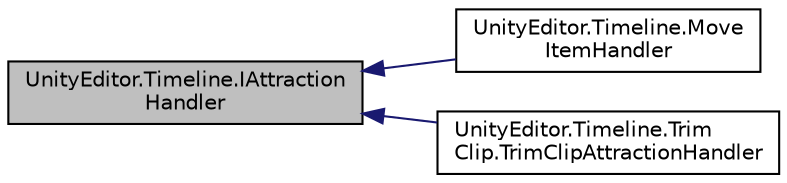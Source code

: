 digraph "UnityEditor.Timeline.IAttractionHandler"
{
 // LATEX_PDF_SIZE
  edge [fontname="Helvetica",fontsize="10",labelfontname="Helvetica",labelfontsize="10"];
  node [fontname="Helvetica",fontsize="10",shape=record];
  rankdir="LR";
  Node1 [label="UnityEditor.Timeline.IAttraction\lHandler",height=0.2,width=0.4,color="black", fillcolor="grey75", style="filled", fontcolor="black",tooltip=" "];
  Node1 -> Node2 [dir="back",color="midnightblue",fontsize="10",style="solid",fontname="Helvetica"];
  Node2 [label="UnityEditor.Timeline.Move\lItemHandler",height=0.2,width=0.4,color="black", fillcolor="white", style="filled",URL="$class_unity_editor_1_1_timeline_1_1_move_item_handler.html",tooltip=" "];
  Node1 -> Node3 [dir="back",color="midnightblue",fontsize="10",style="solid",fontname="Helvetica"];
  Node3 [label="UnityEditor.Timeline.Trim\lClip.TrimClipAttractionHandler",height=0.2,width=0.4,color="black", fillcolor="white", style="filled",URL="$class_unity_editor_1_1_timeline_1_1_trim_clip_1_1_trim_clip_attraction_handler.html",tooltip=" "];
}
